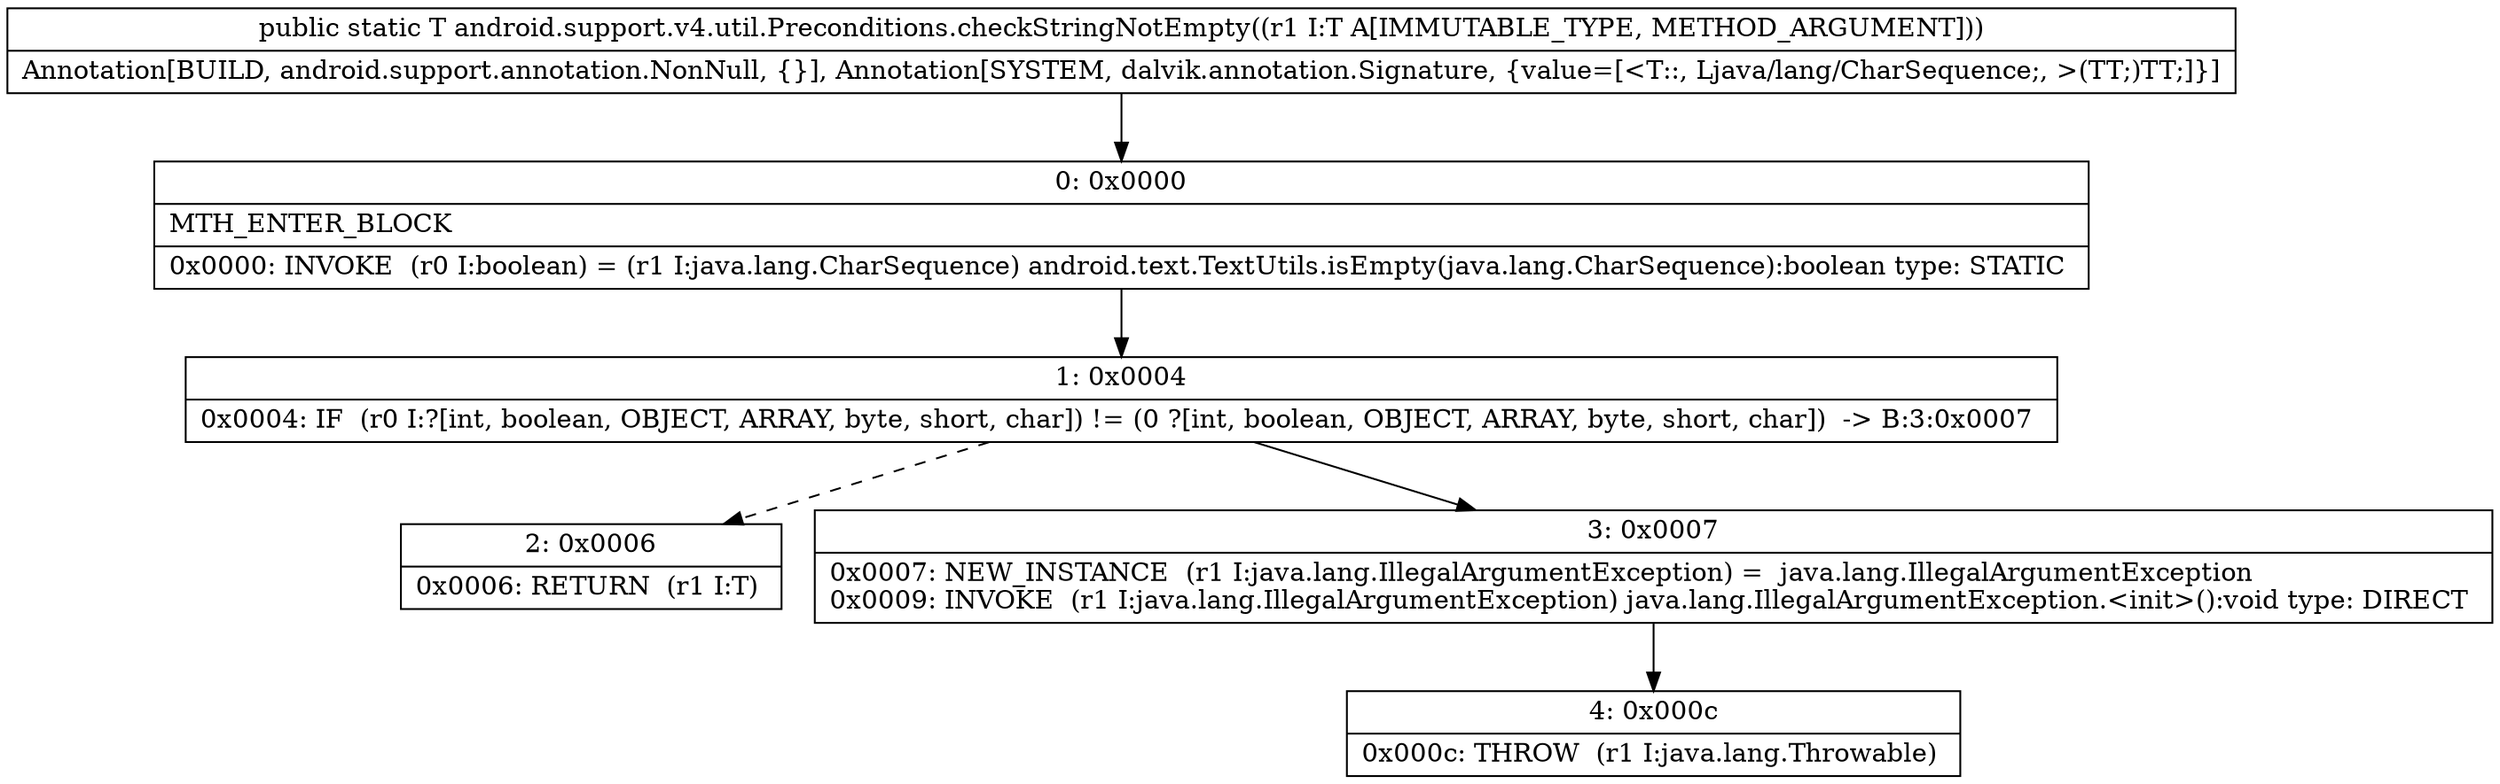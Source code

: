 digraph "CFG forandroid.support.v4.util.Preconditions.checkStringNotEmpty(Ljava\/lang\/CharSequence;)Ljava\/lang\/CharSequence;" {
Node_0 [shape=record,label="{0\:\ 0x0000|MTH_ENTER_BLOCK\l|0x0000: INVOKE  (r0 I:boolean) = (r1 I:java.lang.CharSequence) android.text.TextUtils.isEmpty(java.lang.CharSequence):boolean type: STATIC \l}"];
Node_1 [shape=record,label="{1\:\ 0x0004|0x0004: IF  (r0 I:?[int, boolean, OBJECT, ARRAY, byte, short, char]) != (0 ?[int, boolean, OBJECT, ARRAY, byte, short, char])  \-\> B:3:0x0007 \l}"];
Node_2 [shape=record,label="{2\:\ 0x0006|0x0006: RETURN  (r1 I:T) \l}"];
Node_3 [shape=record,label="{3\:\ 0x0007|0x0007: NEW_INSTANCE  (r1 I:java.lang.IllegalArgumentException) =  java.lang.IllegalArgumentException \l0x0009: INVOKE  (r1 I:java.lang.IllegalArgumentException) java.lang.IllegalArgumentException.\<init\>():void type: DIRECT \l}"];
Node_4 [shape=record,label="{4\:\ 0x000c|0x000c: THROW  (r1 I:java.lang.Throwable) \l}"];
MethodNode[shape=record,label="{public static T android.support.v4.util.Preconditions.checkStringNotEmpty((r1 I:T A[IMMUTABLE_TYPE, METHOD_ARGUMENT]))  | Annotation[BUILD, android.support.annotation.NonNull, \{\}], Annotation[SYSTEM, dalvik.annotation.Signature, \{value=[\<T::, Ljava\/lang\/CharSequence;, \>(TT;)TT;]\}]\l}"];
MethodNode -> Node_0;
Node_0 -> Node_1;
Node_1 -> Node_2[style=dashed];
Node_1 -> Node_3;
Node_3 -> Node_4;
}

